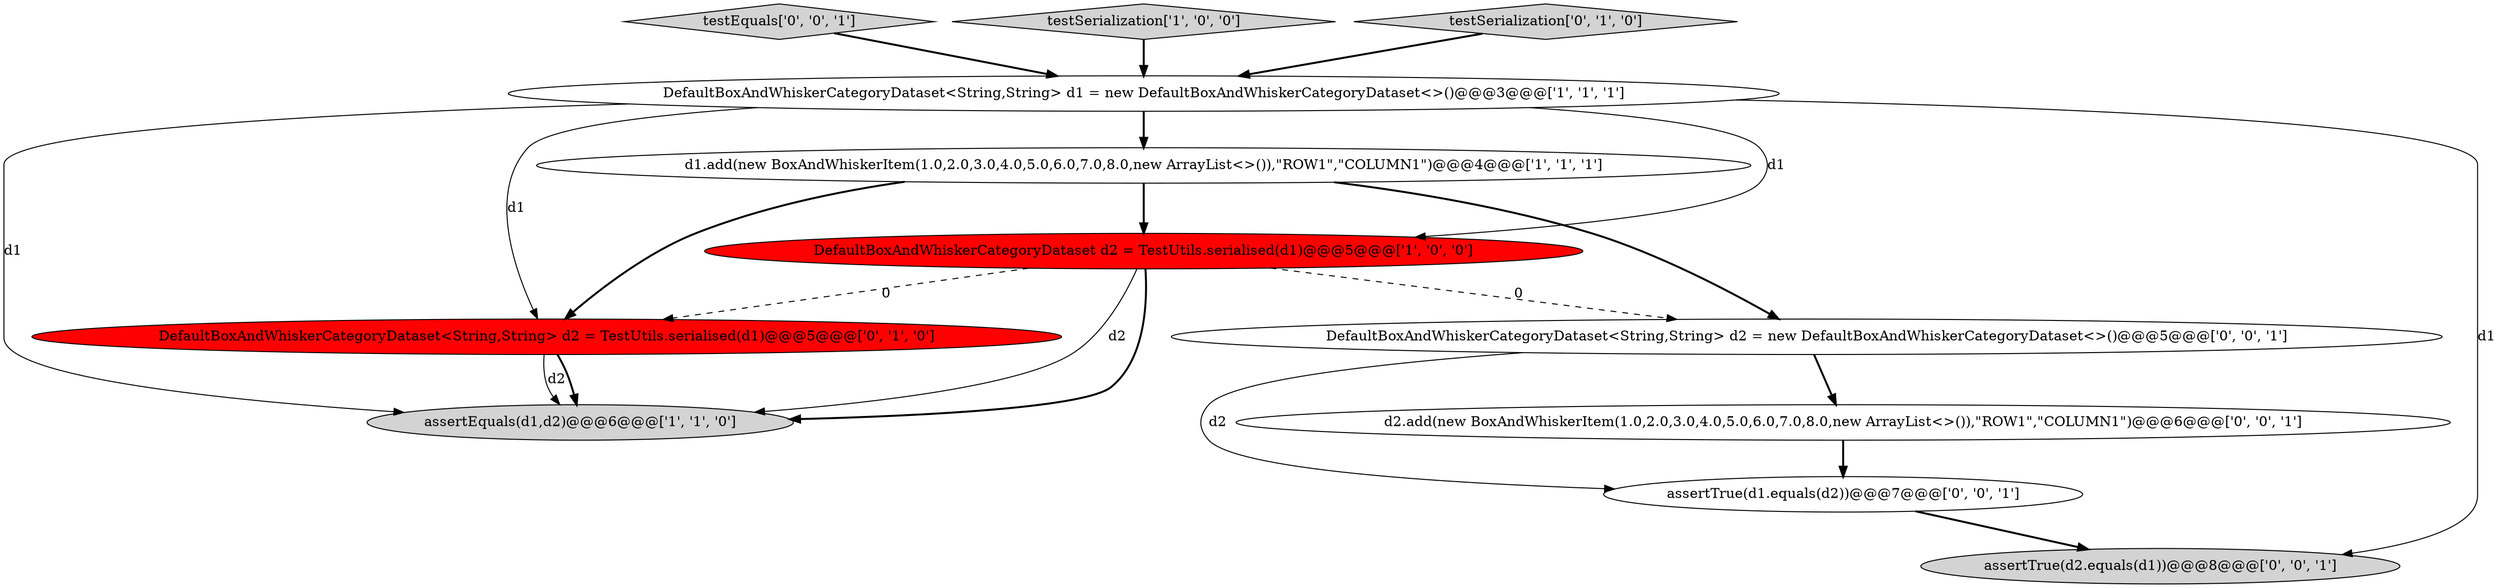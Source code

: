 digraph {
11 [style = filled, label = "testEquals['0', '0', '1']", fillcolor = lightgray, shape = diamond image = "AAA0AAABBB3BBB"];
3 [style = filled, label = "testSerialization['1', '0', '0']", fillcolor = lightgray, shape = diamond image = "AAA0AAABBB1BBB"];
5 [style = filled, label = "DefaultBoxAndWhiskerCategoryDataset<String,String> d2 = TestUtils.serialised(d1)@@@5@@@['0', '1', '0']", fillcolor = red, shape = ellipse image = "AAA1AAABBB2BBB"];
8 [style = filled, label = "DefaultBoxAndWhiskerCategoryDataset<String,String> d2 = new DefaultBoxAndWhiskerCategoryDataset<>()@@@5@@@['0', '0', '1']", fillcolor = white, shape = ellipse image = "AAA0AAABBB3BBB"];
1 [style = filled, label = "assertEquals(d1,d2)@@@6@@@['1', '1', '0']", fillcolor = lightgray, shape = ellipse image = "AAA0AAABBB1BBB"];
0 [style = filled, label = "DefaultBoxAndWhiskerCategoryDataset<String,String> d1 = new DefaultBoxAndWhiskerCategoryDataset<>()@@@3@@@['1', '1', '1']", fillcolor = white, shape = ellipse image = "AAA0AAABBB1BBB"];
2 [style = filled, label = "d1.add(new BoxAndWhiskerItem(1.0,2.0,3.0,4.0,5.0,6.0,7.0,8.0,new ArrayList<>()),\"ROW1\",\"COLUMN1\")@@@4@@@['1', '1', '1']", fillcolor = white, shape = ellipse image = "AAA0AAABBB1BBB"];
4 [style = filled, label = "DefaultBoxAndWhiskerCategoryDataset d2 = TestUtils.serialised(d1)@@@5@@@['1', '0', '0']", fillcolor = red, shape = ellipse image = "AAA1AAABBB1BBB"];
10 [style = filled, label = "assertTrue(d1.equals(d2))@@@7@@@['0', '0', '1']", fillcolor = white, shape = ellipse image = "AAA0AAABBB3BBB"];
9 [style = filled, label = "d2.add(new BoxAndWhiskerItem(1.0,2.0,3.0,4.0,5.0,6.0,7.0,8.0,new ArrayList<>()),\"ROW1\",\"COLUMN1\")@@@6@@@['0', '0', '1']", fillcolor = white, shape = ellipse image = "AAA0AAABBB3BBB"];
6 [style = filled, label = "testSerialization['0', '1', '0']", fillcolor = lightgray, shape = diamond image = "AAA0AAABBB2BBB"];
7 [style = filled, label = "assertTrue(d2.equals(d1))@@@8@@@['0', '0', '1']", fillcolor = lightgray, shape = ellipse image = "AAA0AAABBB3BBB"];
0->4 [style = solid, label="d1"];
0->2 [style = bold, label=""];
5->1 [style = solid, label="d2"];
6->0 [style = bold, label=""];
9->10 [style = bold, label=""];
2->4 [style = bold, label=""];
10->7 [style = bold, label=""];
3->0 [style = bold, label=""];
5->1 [style = bold, label=""];
11->0 [style = bold, label=""];
8->10 [style = solid, label="d2"];
0->7 [style = solid, label="d1"];
0->1 [style = solid, label="d1"];
4->8 [style = dashed, label="0"];
8->9 [style = bold, label=""];
4->5 [style = dashed, label="0"];
0->5 [style = solid, label="d1"];
4->1 [style = bold, label=""];
4->1 [style = solid, label="d2"];
2->8 [style = bold, label=""];
2->5 [style = bold, label=""];
}

